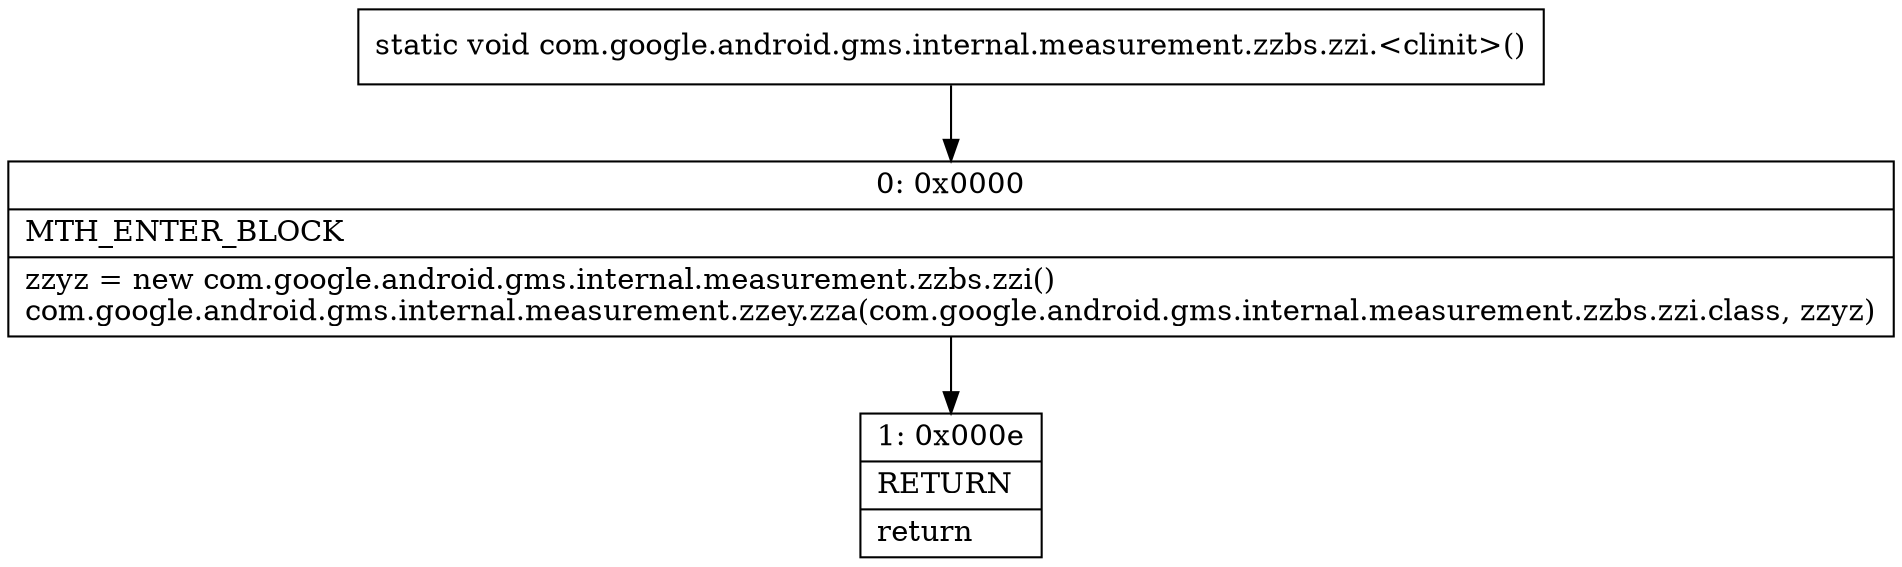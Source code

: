 digraph "CFG forcom.google.android.gms.internal.measurement.zzbs.zzi.\<clinit\>()V" {
Node_0 [shape=record,label="{0\:\ 0x0000|MTH_ENTER_BLOCK\l|zzyz = new com.google.android.gms.internal.measurement.zzbs.zzi()\lcom.google.android.gms.internal.measurement.zzey.zza(com.google.android.gms.internal.measurement.zzbs.zzi.class, zzyz)\l}"];
Node_1 [shape=record,label="{1\:\ 0x000e|RETURN\l|return\l}"];
MethodNode[shape=record,label="{static void com.google.android.gms.internal.measurement.zzbs.zzi.\<clinit\>() }"];
MethodNode -> Node_0;
Node_0 -> Node_1;
}

